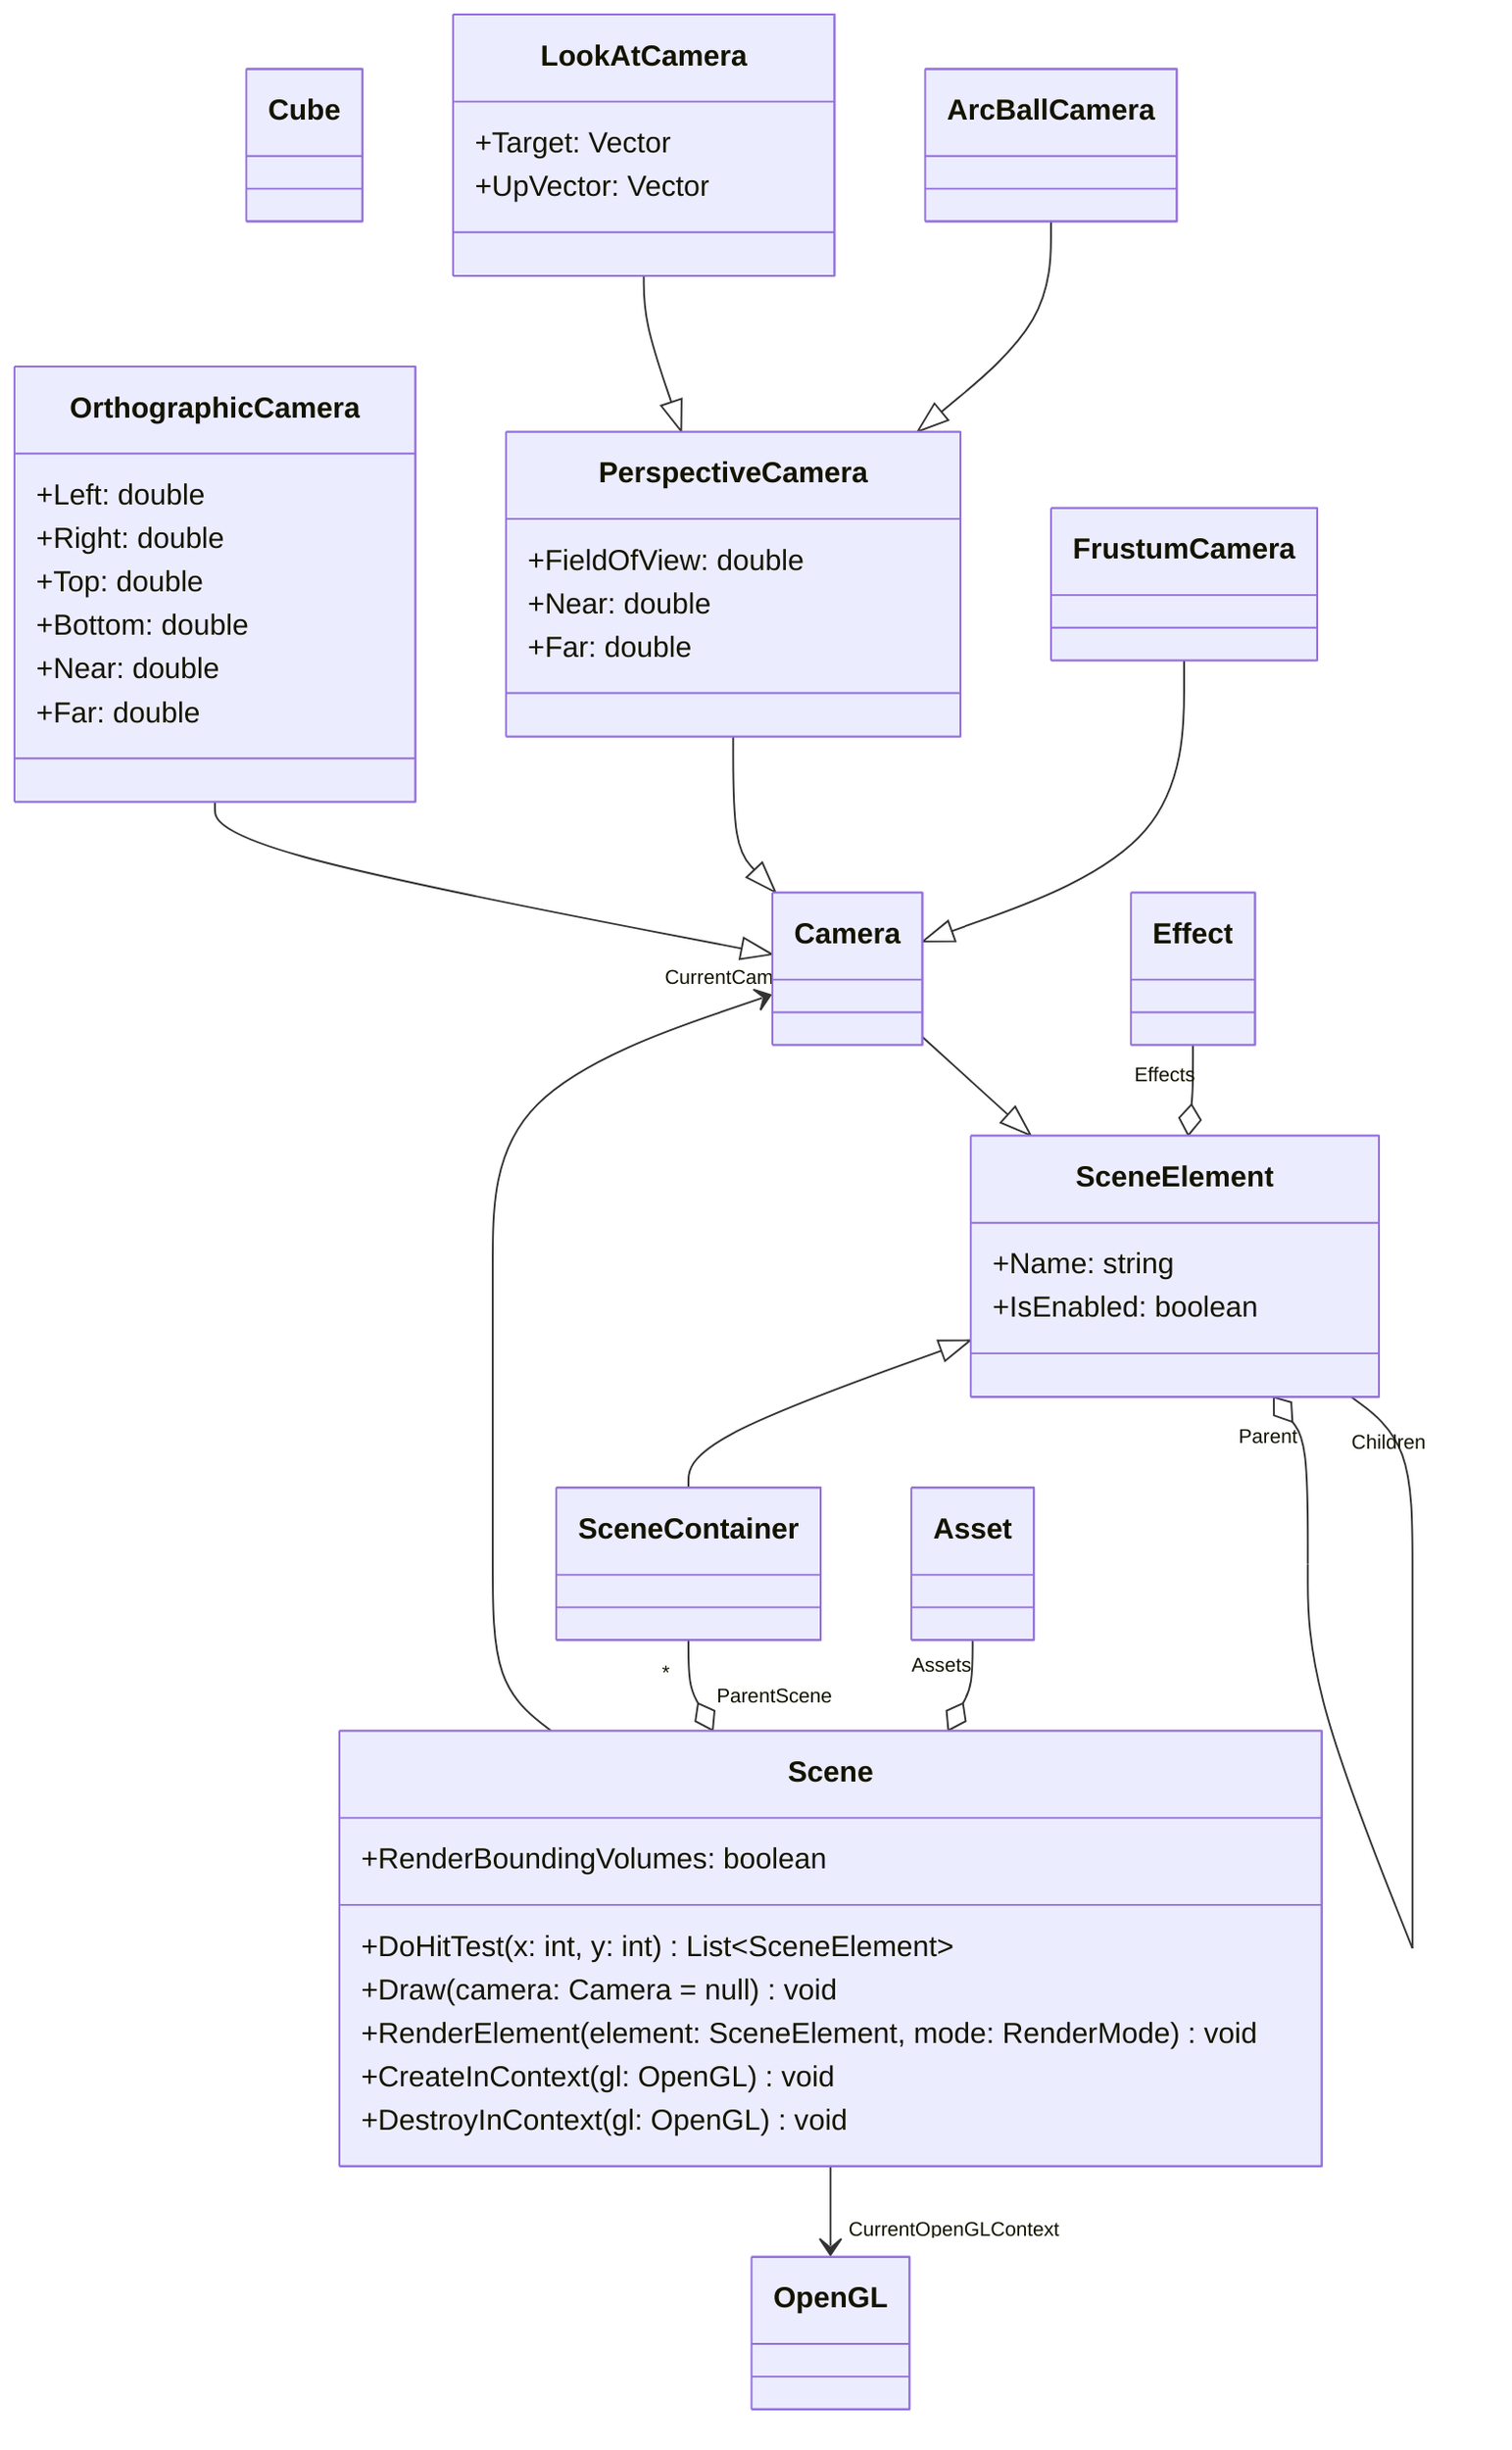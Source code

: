 classDiagram

    class Scene {
        +RenderBoundingVolumes: boolean
        +DoHitTest(x: int, y: int) List~SceneElement~
        +Draw(camera: Camera = null) void
        +RenderElement(element: SceneElement, mode: RenderMode) void
        +CreateInContext(gl: OpenGL) void
        +DestroyInContext(gl: OpenGL) void
    }
    class SceneElement {
        +Name: string
        +IsEnabled: boolean
    }
    class SceneContainer {

    }
    class Cube {

    }
    class Effect {

    }
    class Camera {

    }
    class FrustumCamera {

    }
    class OrthographicCamera {
        +Left: double
        +Right: double
        +Top: double
        +Bottom: double
        +Near: double
        +Far: double
    }
    class PerspectiveCamera {
        +FieldOfView: double
        +Near: double
        +Far: double
    }
    class LookAtCamera {
        +Target: Vector
        +UpVector: Vector
    }
    class ArcBallCamera {

    }
    class OpenGL {

    }
    class Asset {

    }

    OrthographicCamera --|> Camera

    PerspectiveCamera --|> Camera

    LookAtCamera --|> PerspectiveCamera

    ArcBallCamera --|> PerspectiveCamera

    FrustumCamera --|> Camera

    Camera --|> SceneElement

    Camera "CurrentCamera" <-- Scene

    Effect "Effects" --o SceneElement

    SceneElement "Parent" o-- "Children" SceneElement
    SceneElement <|-- SceneContainer

    SceneContainer "*" --o "ParentScene" Scene

    Asset "Assets" --o Scene

    Scene --> "CurrentOpenGLContext" OpenGL